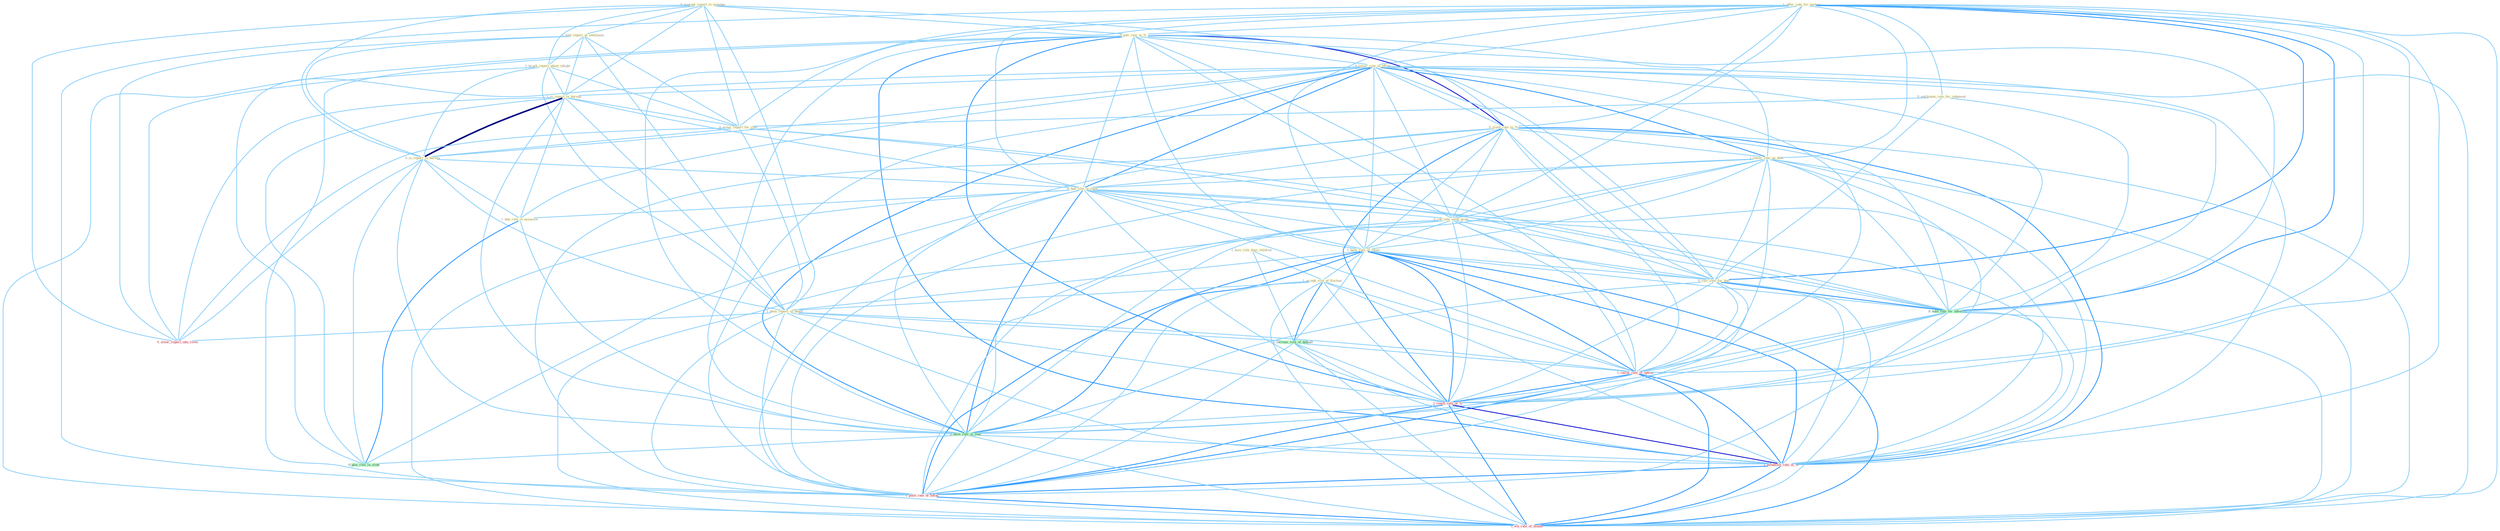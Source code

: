 Graph G{ 
    node
    [shape=polygon,style=filled,width=.5,height=.06,color="#BDFCC9",fixedsize=true,fontsize=4,
    fontcolor="#2f4f4f"];
    {node
    [color="#ffffe0", fontcolor="#8b7d6b"] "0_present_report_to_member " "1_told_report_at_entitynam " "1_brush_report_about_infight " "1_offer_rate_for_packag " "0_pull_rate_to_% " "0_lower_rate_in_effort " "1_is_report_in_bureau " "1_face_risk_than_children " "0_entitynam_rule_for_judgment " "0_scour_report_for_clue " "0_slash_rate_to_% " "1_lower_rate_on_debt " "0_is_report_in_bureau " "0_had_rate_in_studi " "0_cut_rate_amid_grow " "1_have_rate_of_injuri " "1_ban_role_in_assassin " "0_rais_rate_for_busi " "1_accept_risk_of_fluctuat " "1_been_report_of_death "}
{node [color="#fff0f5", fontcolor="#b22222"] "0_allow_report_into_room " "1_calcul_rate_of_option " "1_reach_rate_of_% " "1_establish_rate_of_% " "1_push_rate_of_inflat " "1_wa_rate_of_month "}
edge [color="#B0E2FF"];

	"0_present_report_to_member " -- "1_told_report_at_entitynam " [w="1", color="#87cefa" ];
	"0_present_report_to_member " -- "1_brush_report_about_infight " [w="1", color="#87cefa" ];
	"0_present_report_to_member " -- "0_pull_rate_to_% " [w="1", color="#87cefa" ];
	"0_present_report_to_member " -- "1_is_report_in_bureau " [w="1", color="#87cefa" ];
	"0_present_report_to_member " -- "0_scour_report_for_clue " [w="1", color="#87cefa" ];
	"0_present_report_to_member " -- "0_slash_rate_to_% " [w="1", color="#87cefa" ];
	"0_present_report_to_member " -- "0_is_report_in_bureau " [w="1", color="#87cefa" ];
	"0_present_report_to_member " -- "1_been_report_of_death " [w="1", color="#87cefa" ];
	"0_present_report_to_member " -- "0_allow_report_into_room " [w="1", color="#87cefa" ];
	"1_told_report_at_entitynam " -- "1_brush_report_about_infight " [w="1", color="#87cefa" ];
	"1_told_report_at_entitynam " -- "1_is_report_in_bureau " [w="1", color="#87cefa" ];
	"1_told_report_at_entitynam " -- "0_scour_report_for_clue " [w="1", color="#87cefa" ];
	"1_told_report_at_entitynam " -- "0_is_report_in_bureau " [w="1", color="#87cefa" ];
	"1_told_report_at_entitynam " -- "1_been_report_of_death " [w="1", color="#87cefa" ];
	"1_told_report_at_entitynam " -- "0_allow_report_into_room " [w="1", color="#87cefa" ];
	"1_brush_report_about_infight " -- "1_is_report_in_bureau " [w="1", color="#87cefa" ];
	"1_brush_report_about_infight " -- "0_scour_report_for_clue " [w="1", color="#87cefa" ];
	"1_brush_report_about_infight " -- "0_is_report_in_bureau " [w="1", color="#87cefa" ];
	"1_brush_report_about_infight " -- "1_been_report_of_death " [w="1", color="#87cefa" ];
	"1_brush_report_about_infight " -- "0_allow_report_into_room " [w="1", color="#87cefa" ];
	"1_offer_rate_for_packag " -- "0_pull_rate_to_% " [w="1", color="#87cefa" ];
	"1_offer_rate_for_packag " -- "0_lower_rate_in_effort " [w="1", color="#87cefa" ];
	"1_offer_rate_for_packag " -- "0_entitynam_rule_for_judgment " [w="1", color="#87cefa" ];
	"1_offer_rate_for_packag " -- "0_scour_report_for_clue " [w="1", color="#87cefa" ];
	"1_offer_rate_for_packag " -- "0_slash_rate_to_% " [w="1", color="#87cefa" ];
	"1_offer_rate_for_packag " -- "1_lower_rate_on_debt " [w="1", color="#87cefa" ];
	"1_offer_rate_for_packag " -- "0_had_rate_in_studi " [w="1", color="#87cefa" ];
	"1_offer_rate_for_packag " -- "0_cut_rate_amid_grow " [w="1", color="#87cefa" ];
	"1_offer_rate_for_packag " -- "1_have_rate_of_injuri " [w="1", color="#87cefa" ];
	"1_offer_rate_for_packag " -- "0_rais_rate_for_busi " [w="2", color="#1e90ff" , len=0.8];
	"1_offer_rate_for_packag " -- "0_hold_rate_for_advertis " [w="2", color="#1e90ff" , len=0.8];
	"1_offer_rate_for_packag " -- "1_calcul_rate_of_option " [w="1", color="#87cefa" ];
	"1_offer_rate_for_packag " -- "1_reach_rate_of_% " [w="1", color="#87cefa" ];
	"1_offer_rate_for_packag " -- "0_have_rate_in_year " [w="1", color="#87cefa" ];
	"1_offer_rate_for_packag " -- "1_establish_rate_of_% " [w="1", color="#87cefa" ];
	"1_offer_rate_for_packag " -- "1_push_rate_of_inflat " [w="1", color="#87cefa" ];
	"1_offer_rate_for_packag " -- "1_wa_rate_of_month " [w="1", color="#87cefa" ];
	"0_pull_rate_to_% " -- "0_lower_rate_in_effort " [w="1", color="#87cefa" ];
	"0_pull_rate_to_% " -- "0_slash_rate_to_% " [w="3", color="#0000cd" , len=0.6];
	"0_pull_rate_to_% " -- "1_lower_rate_on_debt " [w="1", color="#87cefa" ];
	"0_pull_rate_to_% " -- "0_had_rate_in_studi " [w="1", color="#87cefa" ];
	"0_pull_rate_to_% " -- "0_cut_rate_amid_grow " [w="1", color="#87cefa" ];
	"0_pull_rate_to_% " -- "1_have_rate_of_injuri " [w="1", color="#87cefa" ];
	"0_pull_rate_to_% " -- "0_rais_rate_for_busi " [w="1", color="#87cefa" ];
	"0_pull_rate_to_% " -- "0_hold_rate_for_advertis " [w="1", color="#87cefa" ];
	"0_pull_rate_to_% " -- "1_calcul_rate_of_option " [w="1", color="#87cefa" ];
	"0_pull_rate_to_% " -- "1_reach_rate_of_% " [w="2", color="#1e90ff" , len=0.8];
	"0_pull_rate_to_% " -- "0_have_rate_in_year " [w="1", color="#87cefa" ];
	"0_pull_rate_to_% " -- "1_establish_rate_of_% " [w="2", color="#1e90ff" , len=0.8];
	"0_pull_rate_to_% " -- "1_push_rate_of_inflat " [w="1", color="#87cefa" ];
	"0_pull_rate_to_% " -- "1_wa_rate_of_month " [w="1", color="#87cefa" ];
	"0_lower_rate_in_effort " -- "1_is_report_in_bureau " [w="1", color="#87cefa" ];
	"0_lower_rate_in_effort " -- "0_slash_rate_to_% " [w="1", color="#87cefa" ];
	"0_lower_rate_in_effort " -- "1_lower_rate_on_debt " [w="2", color="#1e90ff" , len=0.8];
	"0_lower_rate_in_effort " -- "0_is_report_in_bureau " [w="1", color="#87cefa" ];
	"0_lower_rate_in_effort " -- "0_had_rate_in_studi " [w="2", color="#1e90ff" , len=0.8];
	"0_lower_rate_in_effort " -- "0_cut_rate_amid_grow " [w="1", color="#87cefa" ];
	"0_lower_rate_in_effort " -- "1_have_rate_of_injuri " [w="1", color="#87cefa" ];
	"0_lower_rate_in_effort " -- "1_ban_role_in_assassin " [w="1", color="#87cefa" ];
	"0_lower_rate_in_effort " -- "0_rais_rate_for_busi " [w="1", color="#87cefa" ];
	"0_lower_rate_in_effort " -- "0_hold_rate_for_advertis " [w="1", color="#87cefa" ];
	"0_lower_rate_in_effort " -- "1_calcul_rate_of_option " [w="1", color="#87cefa" ];
	"0_lower_rate_in_effort " -- "1_reach_rate_of_% " [w="1", color="#87cefa" ];
	"0_lower_rate_in_effort " -- "0_have_rate_in_year " [w="2", color="#1e90ff" , len=0.8];
	"0_lower_rate_in_effort " -- "1_establish_rate_of_% " [w="1", color="#87cefa" ];
	"0_lower_rate_in_effort " -- "0_plai_role_in_slide " [w="1", color="#87cefa" ];
	"0_lower_rate_in_effort " -- "1_push_rate_of_inflat " [w="1", color="#87cefa" ];
	"0_lower_rate_in_effort " -- "1_wa_rate_of_month " [w="1", color="#87cefa" ];
	"1_is_report_in_bureau " -- "0_scour_report_for_clue " [w="1", color="#87cefa" ];
	"1_is_report_in_bureau " -- "0_is_report_in_bureau " [w="4", style=bold, color="#000080", len=0.4];
	"1_is_report_in_bureau " -- "0_had_rate_in_studi " [w="1", color="#87cefa" ];
	"1_is_report_in_bureau " -- "1_ban_role_in_assassin " [w="1", color="#87cefa" ];
	"1_is_report_in_bureau " -- "1_been_report_of_death " [w="1", color="#87cefa" ];
	"1_is_report_in_bureau " -- "0_allow_report_into_room " [w="1", color="#87cefa" ];
	"1_is_report_in_bureau " -- "0_have_rate_in_year " [w="1", color="#87cefa" ];
	"1_is_report_in_bureau " -- "0_plai_role_in_slide " [w="1", color="#87cefa" ];
	"1_face_risk_than_children " -- "1_accept_risk_of_fluctuat " [w="1", color="#87cefa" ];
	"1_face_risk_than_children " -- "1_increas_risk_of_default " [w="1", color="#87cefa" ];
	"0_entitynam_rule_for_judgment " -- "0_scour_report_for_clue " [w="1", color="#87cefa" ];
	"0_entitynam_rule_for_judgment " -- "0_rais_rate_for_busi " [w="1", color="#87cefa" ];
	"0_entitynam_rule_for_judgment " -- "0_hold_rate_for_advertis " [w="1", color="#87cefa" ];
	"0_scour_report_for_clue " -- "0_is_report_in_bureau " [w="1", color="#87cefa" ];
	"0_scour_report_for_clue " -- "0_rais_rate_for_busi " [w="1", color="#87cefa" ];
	"0_scour_report_for_clue " -- "1_been_report_of_death " [w="1", color="#87cefa" ];
	"0_scour_report_for_clue " -- "0_allow_report_into_room " [w="1", color="#87cefa" ];
	"0_scour_report_for_clue " -- "0_hold_rate_for_advertis " [w="1", color="#87cefa" ];
	"0_slash_rate_to_% " -- "1_lower_rate_on_debt " [w="1", color="#87cefa" ];
	"0_slash_rate_to_% " -- "0_had_rate_in_studi " [w="1", color="#87cefa" ];
	"0_slash_rate_to_% " -- "0_cut_rate_amid_grow " [w="1", color="#87cefa" ];
	"0_slash_rate_to_% " -- "1_have_rate_of_injuri " [w="1", color="#87cefa" ];
	"0_slash_rate_to_% " -- "0_rais_rate_for_busi " [w="1", color="#87cefa" ];
	"0_slash_rate_to_% " -- "0_hold_rate_for_advertis " [w="1", color="#87cefa" ];
	"0_slash_rate_to_% " -- "1_calcul_rate_of_option " [w="1", color="#87cefa" ];
	"0_slash_rate_to_% " -- "1_reach_rate_of_% " [w="2", color="#1e90ff" , len=0.8];
	"0_slash_rate_to_% " -- "0_have_rate_in_year " [w="1", color="#87cefa" ];
	"0_slash_rate_to_% " -- "1_establish_rate_of_% " [w="2", color="#1e90ff" , len=0.8];
	"0_slash_rate_to_% " -- "1_push_rate_of_inflat " [w="1", color="#87cefa" ];
	"0_slash_rate_to_% " -- "1_wa_rate_of_month " [w="1", color="#87cefa" ];
	"1_lower_rate_on_debt " -- "0_had_rate_in_studi " [w="1", color="#87cefa" ];
	"1_lower_rate_on_debt " -- "0_cut_rate_amid_grow " [w="1", color="#87cefa" ];
	"1_lower_rate_on_debt " -- "1_have_rate_of_injuri " [w="1", color="#87cefa" ];
	"1_lower_rate_on_debt " -- "0_rais_rate_for_busi " [w="1", color="#87cefa" ];
	"1_lower_rate_on_debt " -- "0_hold_rate_for_advertis " [w="1", color="#87cefa" ];
	"1_lower_rate_on_debt " -- "1_calcul_rate_of_option " [w="1", color="#87cefa" ];
	"1_lower_rate_on_debt " -- "1_reach_rate_of_% " [w="1", color="#87cefa" ];
	"1_lower_rate_on_debt " -- "0_have_rate_in_year " [w="1", color="#87cefa" ];
	"1_lower_rate_on_debt " -- "1_establish_rate_of_% " [w="1", color="#87cefa" ];
	"1_lower_rate_on_debt " -- "1_push_rate_of_inflat " [w="1", color="#87cefa" ];
	"1_lower_rate_on_debt " -- "1_wa_rate_of_month " [w="1", color="#87cefa" ];
	"0_is_report_in_bureau " -- "0_had_rate_in_studi " [w="1", color="#87cefa" ];
	"0_is_report_in_bureau " -- "1_ban_role_in_assassin " [w="1", color="#87cefa" ];
	"0_is_report_in_bureau " -- "1_been_report_of_death " [w="1", color="#87cefa" ];
	"0_is_report_in_bureau " -- "0_allow_report_into_room " [w="1", color="#87cefa" ];
	"0_is_report_in_bureau " -- "0_have_rate_in_year " [w="1", color="#87cefa" ];
	"0_is_report_in_bureau " -- "0_plai_role_in_slide " [w="1", color="#87cefa" ];
	"0_had_rate_in_studi " -- "0_cut_rate_amid_grow " [w="1", color="#87cefa" ];
	"0_had_rate_in_studi " -- "1_have_rate_of_injuri " [w="1", color="#87cefa" ];
	"0_had_rate_in_studi " -- "1_ban_role_in_assassin " [w="1", color="#87cefa" ];
	"0_had_rate_in_studi " -- "0_rais_rate_for_busi " [w="1", color="#87cefa" ];
	"0_had_rate_in_studi " -- "0_hold_rate_for_advertis " [w="1", color="#87cefa" ];
	"0_had_rate_in_studi " -- "1_calcul_rate_of_option " [w="1", color="#87cefa" ];
	"0_had_rate_in_studi " -- "1_reach_rate_of_% " [w="1", color="#87cefa" ];
	"0_had_rate_in_studi " -- "0_have_rate_in_year " [w="2", color="#1e90ff" , len=0.8];
	"0_had_rate_in_studi " -- "1_establish_rate_of_% " [w="1", color="#87cefa" ];
	"0_had_rate_in_studi " -- "0_plai_role_in_slide " [w="1", color="#87cefa" ];
	"0_had_rate_in_studi " -- "1_push_rate_of_inflat " [w="1", color="#87cefa" ];
	"0_had_rate_in_studi " -- "1_wa_rate_of_month " [w="1", color="#87cefa" ];
	"0_cut_rate_amid_grow " -- "1_have_rate_of_injuri " [w="1", color="#87cefa" ];
	"0_cut_rate_amid_grow " -- "0_rais_rate_for_busi " [w="1", color="#87cefa" ];
	"0_cut_rate_amid_grow " -- "0_hold_rate_for_advertis " [w="1", color="#87cefa" ];
	"0_cut_rate_amid_grow " -- "1_calcul_rate_of_option " [w="1", color="#87cefa" ];
	"0_cut_rate_amid_grow " -- "1_reach_rate_of_% " [w="1", color="#87cefa" ];
	"0_cut_rate_amid_grow " -- "0_have_rate_in_year " [w="1", color="#87cefa" ];
	"0_cut_rate_amid_grow " -- "1_establish_rate_of_% " [w="1", color="#87cefa" ];
	"0_cut_rate_amid_grow " -- "1_push_rate_of_inflat " [w="1", color="#87cefa" ];
	"0_cut_rate_amid_grow " -- "1_wa_rate_of_month " [w="1", color="#87cefa" ];
	"1_have_rate_of_injuri " -- "0_rais_rate_for_busi " [w="1", color="#87cefa" ];
	"1_have_rate_of_injuri " -- "1_accept_risk_of_fluctuat " [w="1", color="#87cefa" ];
	"1_have_rate_of_injuri " -- "1_been_report_of_death " [w="1", color="#87cefa" ];
	"1_have_rate_of_injuri " -- "1_increas_risk_of_default " [w="1", color="#87cefa" ];
	"1_have_rate_of_injuri " -- "0_hold_rate_for_advertis " [w="1", color="#87cefa" ];
	"1_have_rate_of_injuri " -- "1_calcul_rate_of_option " [w="2", color="#1e90ff" , len=0.8];
	"1_have_rate_of_injuri " -- "1_reach_rate_of_% " [w="2", color="#1e90ff" , len=0.8];
	"1_have_rate_of_injuri " -- "0_have_rate_in_year " [w="2", color="#1e90ff" , len=0.8];
	"1_have_rate_of_injuri " -- "1_establish_rate_of_% " [w="2", color="#1e90ff" , len=0.8];
	"1_have_rate_of_injuri " -- "1_push_rate_of_inflat " [w="2", color="#1e90ff" , len=0.8];
	"1_have_rate_of_injuri " -- "1_wa_rate_of_month " [w="2", color="#1e90ff" , len=0.8];
	"1_ban_role_in_assassin " -- "0_have_rate_in_year " [w="1", color="#87cefa" ];
	"1_ban_role_in_assassin " -- "0_plai_role_in_slide " [w="2", color="#1e90ff" , len=0.8];
	"0_rais_rate_for_busi " -- "0_hold_rate_for_advertis " [w="2", color="#1e90ff" , len=0.8];
	"0_rais_rate_for_busi " -- "1_calcul_rate_of_option " [w="1", color="#87cefa" ];
	"0_rais_rate_for_busi " -- "1_reach_rate_of_% " [w="1", color="#87cefa" ];
	"0_rais_rate_for_busi " -- "0_have_rate_in_year " [w="1", color="#87cefa" ];
	"0_rais_rate_for_busi " -- "1_establish_rate_of_% " [w="1", color="#87cefa" ];
	"0_rais_rate_for_busi " -- "1_push_rate_of_inflat " [w="1", color="#87cefa" ];
	"0_rais_rate_for_busi " -- "1_wa_rate_of_month " [w="1", color="#87cefa" ];
	"1_accept_risk_of_fluctuat " -- "1_been_report_of_death " [w="1", color="#87cefa" ];
	"1_accept_risk_of_fluctuat " -- "1_increas_risk_of_default " [w="2", color="#1e90ff" , len=0.8];
	"1_accept_risk_of_fluctuat " -- "1_calcul_rate_of_option " [w="1", color="#87cefa" ];
	"1_accept_risk_of_fluctuat " -- "1_reach_rate_of_% " [w="1", color="#87cefa" ];
	"1_accept_risk_of_fluctuat " -- "1_establish_rate_of_% " [w="1", color="#87cefa" ];
	"1_accept_risk_of_fluctuat " -- "1_push_rate_of_inflat " [w="1", color="#87cefa" ];
	"1_accept_risk_of_fluctuat " -- "1_wa_rate_of_month " [w="1", color="#87cefa" ];
	"1_been_report_of_death " -- "1_increas_risk_of_default " [w="1", color="#87cefa" ];
	"1_been_report_of_death " -- "0_allow_report_into_room " [w="1", color="#87cefa" ];
	"1_been_report_of_death " -- "1_calcul_rate_of_option " [w="1", color="#87cefa" ];
	"1_been_report_of_death " -- "1_reach_rate_of_% " [w="1", color="#87cefa" ];
	"1_been_report_of_death " -- "1_establish_rate_of_% " [w="1", color="#87cefa" ];
	"1_been_report_of_death " -- "1_push_rate_of_inflat " [w="1", color="#87cefa" ];
	"1_been_report_of_death " -- "1_wa_rate_of_month " [w="1", color="#87cefa" ];
	"1_increas_risk_of_default " -- "1_calcul_rate_of_option " [w="1", color="#87cefa" ];
	"1_increas_risk_of_default " -- "1_reach_rate_of_% " [w="1", color="#87cefa" ];
	"1_increas_risk_of_default " -- "1_establish_rate_of_% " [w="1", color="#87cefa" ];
	"1_increas_risk_of_default " -- "1_push_rate_of_inflat " [w="1", color="#87cefa" ];
	"1_increas_risk_of_default " -- "1_wa_rate_of_month " [w="1", color="#87cefa" ];
	"0_hold_rate_for_advertis " -- "1_calcul_rate_of_option " [w="1", color="#87cefa" ];
	"0_hold_rate_for_advertis " -- "1_reach_rate_of_% " [w="1", color="#87cefa" ];
	"0_hold_rate_for_advertis " -- "0_have_rate_in_year " [w="1", color="#87cefa" ];
	"0_hold_rate_for_advertis " -- "1_establish_rate_of_% " [w="1", color="#87cefa" ];
	"0_hold_rate_for_advertis " -- "1_push_rate_of_inflat " [w="1", color="#87cefa" ];
	"0_hold_rate_for_advertis " -- "1_wa_rate_of_month " [w="1", color="#87cefa" ];
	"1_calcul_rate_of_option " -- "1_reach_rate_of_% " [w="2", color="#1e90ff" , len=0.8];
	"1_calcul_rate_of_option " -- "0_have_rate_in_year " [w="1", color="#87cefa" ];
	"1_calcul_rate_of_option " -- "1_establish_rate_of_% " [w="2", color="#1e90ff" , len=0.8];
	"1_calcul_rate_of_option " -- "1_push_rate_of_inflat " [w="2", color="#1e90ff" , len=0.8];
	"1_calcul_rate_of_option " -- "1_wa_rate_of_month " [w="2", color="#1e90ff" , len=0.8];
	"1_reach_rate_of_% " -- "0_have_rate_in_year " [w="1", color="#87cefa" ];
	"1_reach_rate_of_% " -- "1_establish_rate_of_% " [w="3", color="#0000cd" , len=0.6];
	"1_reach_rate_of_% " -- "1_push_rate_of_inflat " [w="2", color="#1e90ff" , len=0.8];
	"1_reach_rate_of_% " -- "1_wa_rate_of_month " [w="2", color="#1e90ff" , len=0.8];
	"0_have_rate_in_year " -- "1_establish_rate_of_% " [w="1", color="#87cefa" ];
	"0_have_rate_in_year " -- "0_plai_role_in_slide " [w="1", color="#87cefa" ];
	"0_have_rate_in_year " -- "1_push_rate_of_inflat " [w="1", color="#87cefa" ];
	"0_have_rate_in_year " -- "1_wa_rate_of_month " [w="1", color="#87cefa" ];
	"1_establish_rate_of_% " -- "1_push_rate_of_inflat " [w="2", color="#1e90ff" , len=0.8];
	"1_establish_rate_of_% " -- "1_wa_rate_of_month " [w="2", color="#1e90ff" , len=0.8];
	"1_push_rate_of_inflat " -- "1_wa_rate_of_month " [w="2", color="#1e90ff" , len=0.8];
}